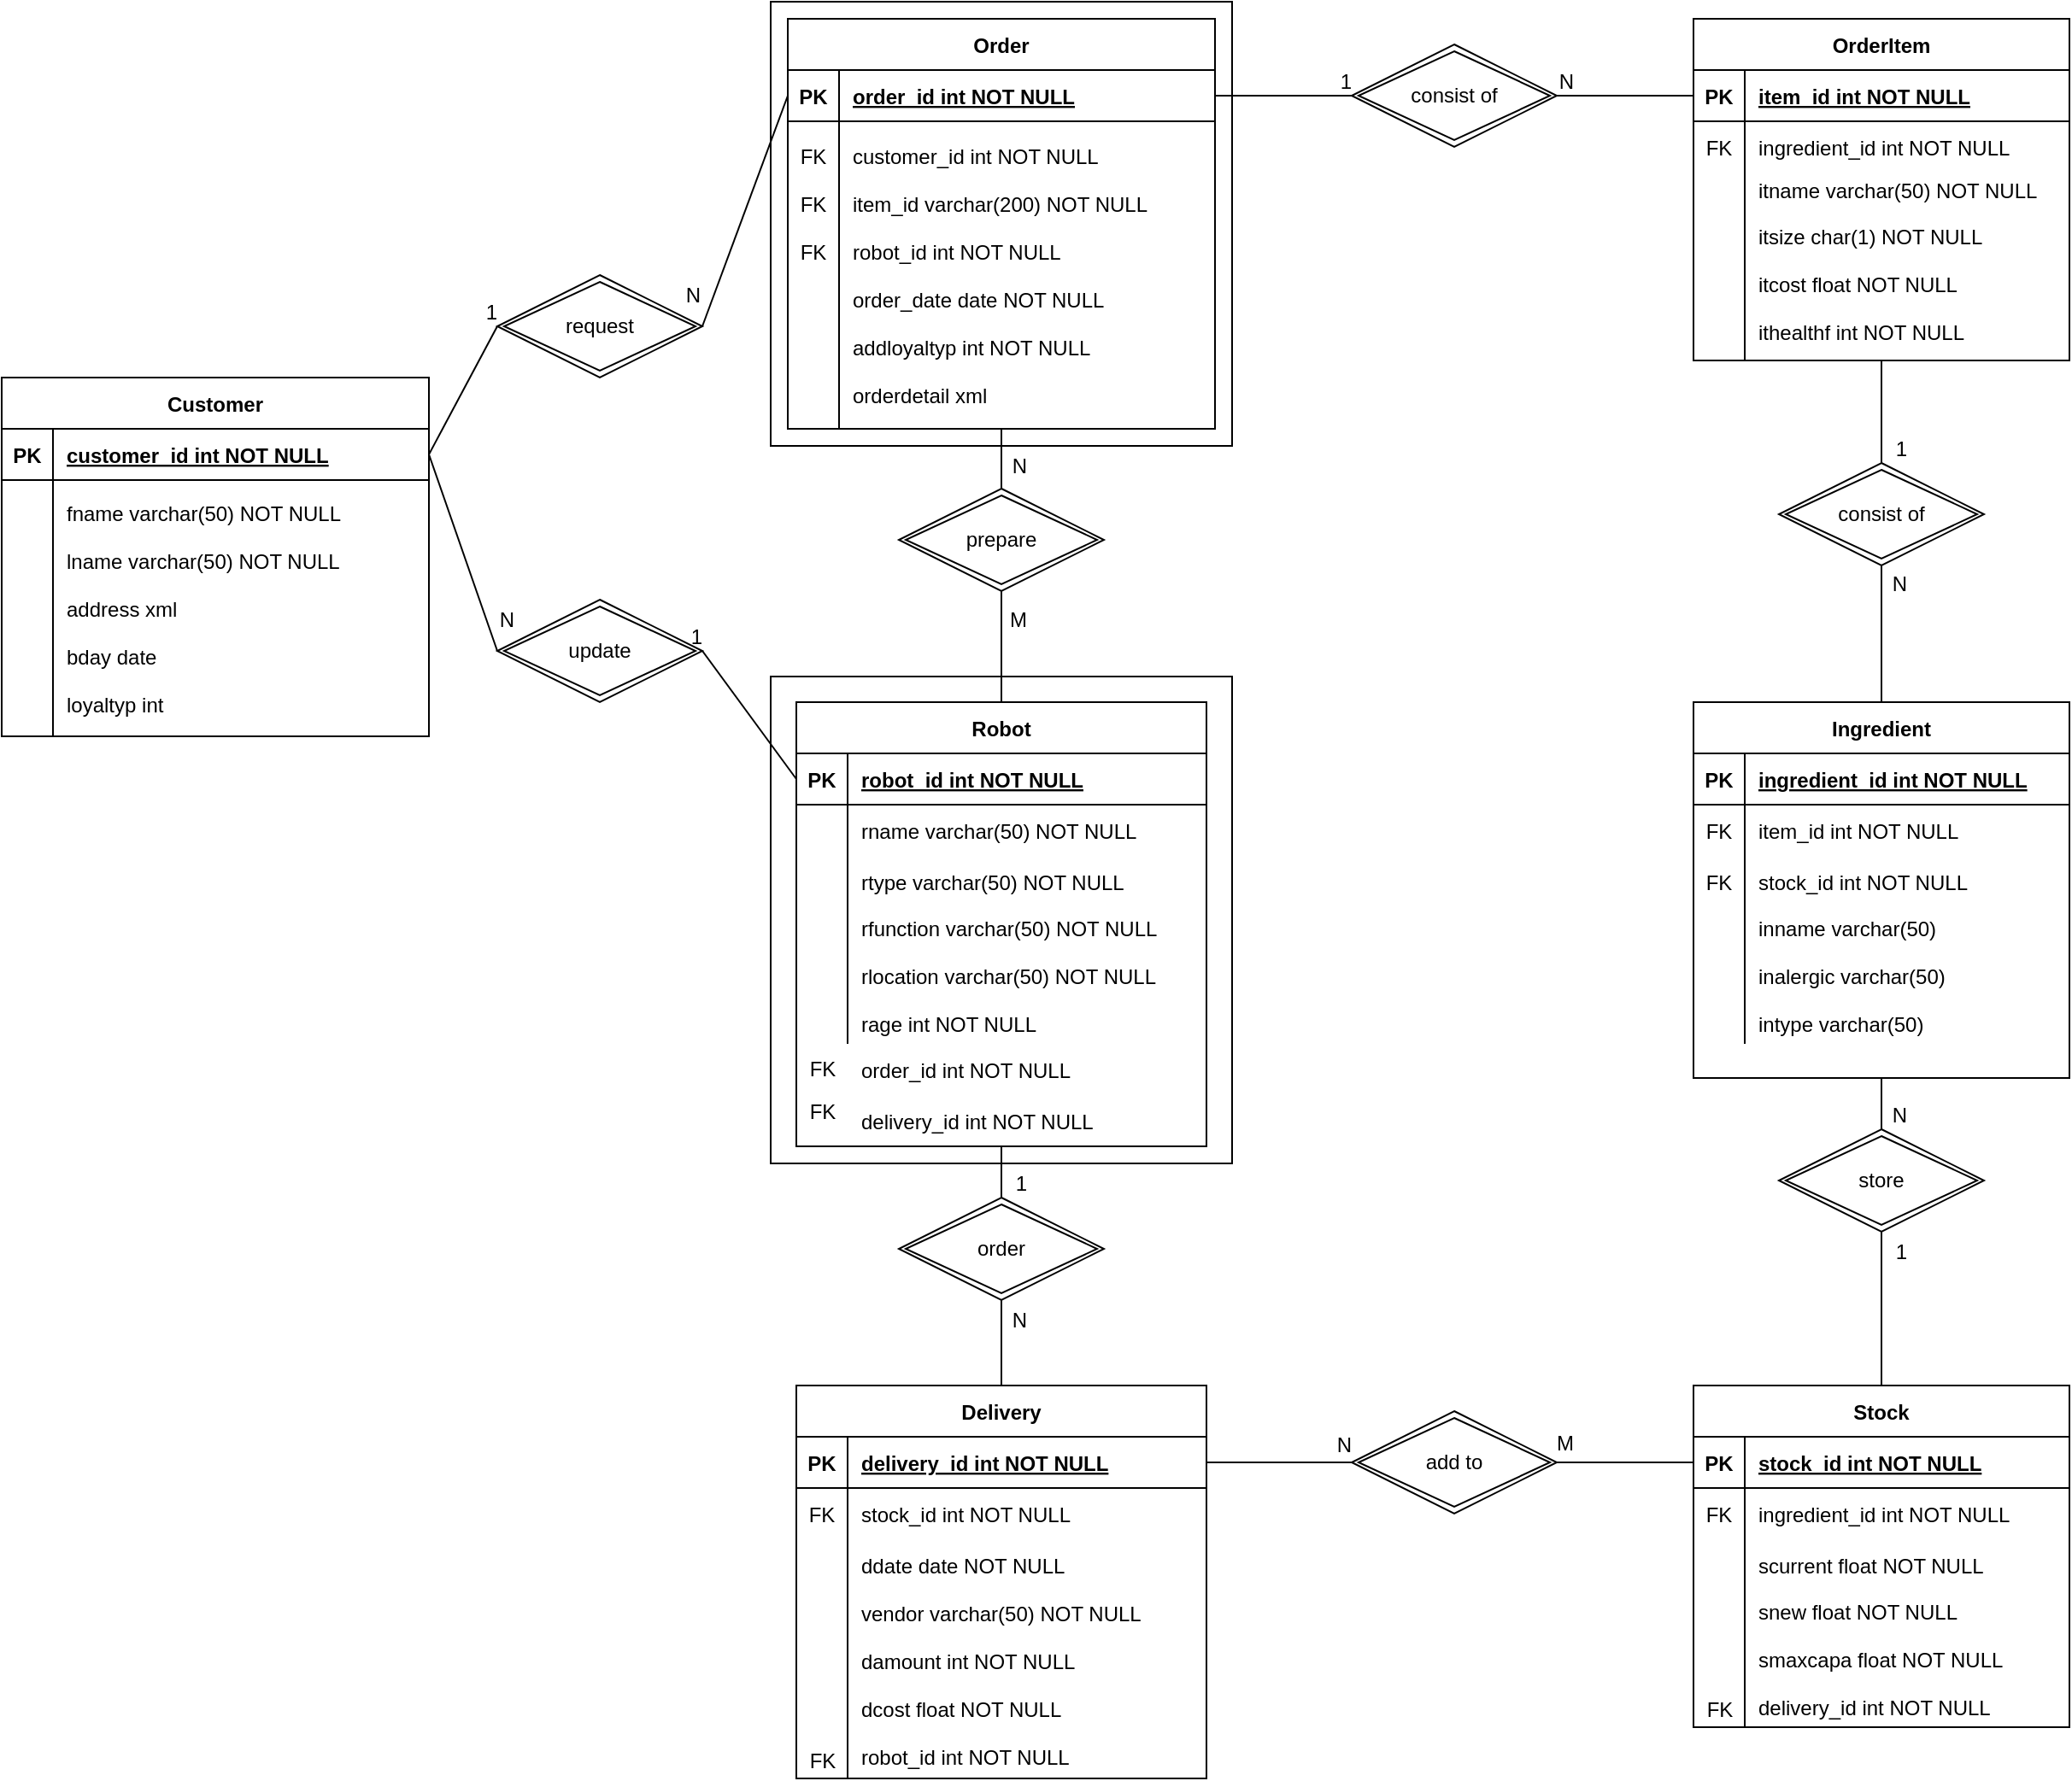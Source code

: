 <mxfile version="14.5.10" type="device"><diagram id="R2lEEEUBdFMjLlhIrx00" name="Page-1"><mxGraphModel dx="1200" dy="634" grid="1" gridSize="10" guides="1" tooltips="1" connect="1" arrows="1" fold="1" page="1" pageScale="1" pageWidth="850" pageHeight="1100" math="0" shadow="0" extFonts="Permanent Marker^https://fonts.googleapis.com/css?family=Permanent+Marker"><root><mxCell id="0"/><mxCell id="1" parent="0"/><mxCell id="C-vyLk0tnHw3VtMMgP7b-2" value="Order" style="shape=table;startSize=30;container=1;collapsible=1;childLayout=tableLayout;fixedRows=1;rowLines=0;fontStyle=1;align=center;resizeLast=1;" parent="1" vertex="1"><mxGeometry x="550" y="10" width="250" height="240" as="geometry"/></mxCell><mxCell id="C-vyLk0tnHw3VtMMgP7b-3" value="" style="shape=partialRectangle;collapsible=0;dropTarget=0;pointerEvents=0;fillColor=none;points=[[0,0.5],[1,0.5]];portConstraint=eastwest;top=0;left=0;right=0;bottom=1;" parent="C-vyLk0tnHw3VtMMgP7b-2" vertex="1"><mxGeometry y="30" width="250" height="30" as="geometry"/></mxCell><mxCell id="C-vyLk0tnHw3VtMMgP7b-4" value="PK" style="shape=partialRectangle;overflow=hidden;connectable=0;fillColor=none;top=0;left=0;bottom=0;right=0;fontStyle=1;" parent="C-vyLk0tnHw3VtMMgP7b-3" vertex="1"><mxGeometry width="30" height="30" as="geometry"/></mxCell><mxCell id="C-vyLk0tnHw3VtMMgP7b-5" value="order_id int NOT NULL " style="shape=partialRectangle;overflow=hidden;connectable=0;fillColor=none;top=0;left=0;bottom=0;right=0;align=left;spacingLeft=6;fontStyle=5;" parent="C-vyLk0tnHw3VtMMgP7b-3" vertex="1"><mxGeometry x="30" width="220" height="30" as="geometry"/></mxCell><mxCell id="C-vyLk0tnHw3VtMMgP7b-6" value="" style="shape=partialRectangle;collapsible=0;dropTarget=0;pointerEvents=0;fillColor=none;points=[[0,0.5],[1,0.5]];portConstraint=eastwest;top=0;left=0;right=0;bottom=0;" parent="C-vyLk0tnHw3VtMMgP7b-2" vertex="1"><mxGeometry y="60" width="250" height="180" as="geometry"/></mxCell><mxCell id="C-vyLk0tnHw3VtMMgP7b-7" value="FK&#xa;&#xa;FK&#xa;&#xa;FK&#xa;&#xa;&#xa;&#xa;&#xa;&#xa;" style="shape=partialRectangle;overflow=hidden;connectable=0;fillColor=none;top=0;left=0;bottom=0;right=0;" parent="C-vyLk0tnHw3VtMMgP7b-6" vertex="1"><mxGeometry width="30" height="180" as="geometry"/></mxCell><mxCell id="C-vyLk0tnHw3VtMMgP7b-8" value="customer_id int NOT NULL&#xa;&#xa;item_id varchar(200) NOT NULL&#xa;&#xa;robot_id int NOT NULL&#xa;&#xa;order_date date NOT NULL&#xa;&#xa;addloyaltyp int NOT NULL&#xa;&#xa;orderdetail xml" style="shape=partialRectangle;overflow=hidden;connectable=0;fillColor=none;top=0;left=0;bottom=0;right=0;align=left;spacingLeft=6;" parent="C-vyLk0tnHw3VtMMgP7b-6" vertex="1"><mxGeometry x="30" width="220" height="180" as="geometry"/></mxCell><mxCell id="C-vyLk0tnHw3VtMMgP7b-23" value="Customer" style="shape=table;startSize=30;container=1;collapsible=1;childLayout=tableLayout;fixedRows=1;rowLines=0;fontStyle=1;align=center;resizeLast=1;" parent="1" vertex="1"><mxGeometry x="90" y="220" width="250" height="210" as="geometry"/></mxCell><mxCell id="C-vyLk0tnHw3VtMMgP7b-24" value="" style="shape=partialRectangle;collapsible=0;dropTarget=0;pointerEvents=0;fillColor=none;points=[[0,0.5],[1,0.5]];portConstraint=eastwest;top=0;left=0;right=0;bottom=1;" parent="C-vyLk0tnHw3VtMMgP7b-23" vertex="1"><mxGeometry y="30" width="250" height="30" as="geometry"/></mxCell><mxCell id="C-vyLk0tnHw3VtMMgP7b-25" value="PK" style="shape=partialRectangle;overflow=hidden;connectable=0;fillColor=none;top=0;left=0;bottom=0;right=0;fontStyle=1;" parent="C-vyLk0tnHw3VtMMgP7b-24" vertex="1"><mxGeometry width="30" height="30" as="geometry"/></mxCell><mxCell id="C-vyLk0tnHw3VtMMgP7b-26" value="customer_id int NOT NULL " style="shape=partialRectangle;overflow=hidden;connectable=0;fillColor=none;top=0;left=0;bottom=0;right=0;align=left;spacingLeft=6;fontStyle=5;" parent="C-vyLk0tnHw3VtMMgP7b-24" vertex="1"><mxGeometry x="30" width="220" height="30" as="geometry"/></mxCell><mxCell id="C-vyLk0tnHw3VtMMgP7b-27" value="" style="shape=partialRectangle;collapsible=0;dropTarget=0;pointerEvents=0;fillColor=none;points=[[0,0.5],[1,0.5]];portConstraint=eastwest;top=0;left=0;right=0;bottom=0;" parent="C-vyLk0tnHw3VtMMgP7b-23" vertex="1"><mxGeometry y="60" width="250" height="150" as="geometry"/></mxCell><mxCell id="C-vyLk0tnHw3VtMMgP7b-28" value="" style="shape=partialRectangle;overflow=hidden;connectable=0;fillColor=none;top=0;left=0;bottom=0;right=0;" parent="C-vyLk0tnHw3VtMMgP7b-27" vertex="1"><mxGeometry width="30" height="150" as="geometry"/></mxCell><mxCell id="C-vyLk0tnHw3VtMMgP7b-29" value="fname varchar(50) NOT NULL&#xa;&#xa;lname varchar(50) NOT NULL&#xa;&#xa;address xml&#xa;&#xa;bday date &#xa;&#xa;loyaltyp int" style="shape=partialRectangle;overflow=hidden;connectable=0;fillColor=none;top=0;left=0;bottom=0;right=0;align=left;spacingLeft=6;" parent="C-vyLk0tnHw3VtMMgP7b-27" vertex="1"><mxGeometry x="30" width="220" height="150" as="geometry"/></mxCell><mxCell id="y70dITbZ_HTp9ip_2e5v-4" value="Robot" style="shape=table;startSize=30;container=1;collapsible=1;childLayout=tableLayout;fixedRows=1;rowLines=0;fontStyle=1;align=center;resizeLast=1;" parent="1" vertex="1"><mxGeometry x="555" y="410" width="240" height="260" as="geometry"><mxRectangle x="540" y="440" width="60" height="30" as="alternateBounds"/></mxGeometry></mxCell><mxCell id="y70dITbZ_HTp9ip_2e5v-5" value="" style="shape=partialRectangle;collapsible=0;dropTarget=0;pointerEvents=0;fillColor=none;top=0;left=0;bottom=1;right=0;points=[[0,0.5],[1,0.5]];portConstraint=eastwest;" parent="y70dITbZ_HTp9ip_2e5v-4" vertex="1"><mxGeometry y="30" width="240" height="30" as="geometry"/></mxCell><mxCell id="y70dITbZ_HTp9ip_2e5v-6" value="PK" style="shape=partialRectangle;connectable=0;fillColor=none;top=0;left=0;bottom=0;right=0;fontStyle=1;overflow=hidden;" parent="y70dITbZ_HTp9ip_2e5v-5" vertex="1"><mxGeometry width="30" height="30" as="geometry"/></mxCell><mxCell id="y70dITbZ_HTp9ip_2e5v-7" value="robot_id int NOT NULL" style="shape=partialRectangle;connectable=0;fillColor=none;top=0;left=0;bottom=0;right=0;align=left;spacingLeft=6;fontStyle=5;overflow=hidden;" parent="y70dITbZ_HTp9ip_2e5v-5" vertex="1"><mxGeometry x="30" width="210" height="30" as="geometry"/></mxCell><mxCell id="y70dITbZ_HTp9ip_2e5v-8" value="" style="shape=partialRectangle;collapsible=0;dropTarget=0;pointerEvents=0;fillColor=none;top=0;left=0;bottom=0;right=0;points=[[0,0.5],[1,0.5]];portConstraint=eastwest;" parent="y70dITbZ_HTp9ip_2e5v-4" vertex="1"><mxGeometry y="60" width="240" height="30" as="geometry"/></mxCell><mxCell id="y70dITbZ_HTp9ip_2e5v-9" value="" style="shape=partialRectangle;connectable=0;fillColor=none;top=0;left=0;bottom=0;right=0;editable=1;overflow=hidden;" parent="y70dITbZ_HTp9ip_2e5v-8" vertex="1"><mxGeometry width="30" height="30" as="geometry"/></mxCell><mxCell id="y70dITbZ_HTp9ip_2e5v-10" value="rname varchar(50) NOT NULL" style="shape=partialRectangle;connectable=0;fillColor=none;top=0;left=0;bottom=0;right=0;align=left;spacingLeft=6;overflow=hidden;" parent="y70dITbZ_HTp9ip_2e5v-8" vertex="1"><mxGeometry x="30" width="210" height="30" as="geometry"/></mxCell><mxCell id="y70dITbZ_HTp9ip_2e5v-11" value="" style="shape=partialRectangle;collapsible=0;dropTarget=0;pointerEvents=0;fillColor=none;top=0;left=0;bottom=0;right=0;points=[[0,0.5],[1,0.5]];portConstraint=eastwest;" parent="y70dITbZ_HTp9ip_2e5v-4" vertex="1"><mxGeometry y="90" width="240" height="30" as="geometry"/></mxCell><mxCell id="y70dITbZ_HTp9ip_2e5v-12" value="" style="shape=partialRectangle;connectable=0;fillColor=none;top=0;left=0;bottom=0;right=0;editable=1;overflow=hidden;" parent="y70dITbZ_HTp9ip_2e5v-11" vertex="1"><mxGeometry width="30" height="30" as="geometry"/></mxCell><mxCell id="y70dITbZ_HTp9ip_2e5v-13" value="rtype varchar(50) NOT NULL" style="shape=partialRectangle;connectable=0;fillColor=none;top=0;left=0;bottom=0;right=0;align=left;spacingLeft=6;overflow=hidden;" parent="y70dITbZ_HTp9ip_2e5v-11" vertex="1"><mxGeometry x="30" width="210" height="30" as="geometry"/></mxCell><mxCell id="y70dITbZ_HTp9ip_2e5v-14" value="" style="shape=partialRectangle;collapsible=0;dropTarget=0;pointerEvents=0;fillColor=none;top=0;left=0;bottom=0;right=0;points=[[0,0.5],[1,0.5]];portConstraint=eastwest;" parent="y70dITbZ_HTp9ip_2e5v-4" vertex="1"><mxGeometry y="120" width="240" height="80" as="geometry"/></mxCell><mxCell id="y70dITbZ_HTp9ip_2e5v-15" value="" style="shape=partialRectangle;connectable=0;fillColor=none;top=0;left=0;bottom=0;right=0;editable=1;overflow=hidden;" parent="y70dITbZ_HTp9ip_2e5v-14" vertex="1"><mxGeometry width="30" height="80" as="geometry"/></mxCell><mxCell id="y70dITbZ_HTp9ip_2e5v-16" value="rfunction varchar(50) NOT NULL&#xa;&#xa;rlocation varchar(50) NOT NULL&#xa;&#xa;rage int NOT NULL" style="shape=partialRectangle;connectable=0;fillColor=none;top=0;left=0;bottom=0;right=0;align=left;spacingLeft=6;overflow=hidden;" parent="y70dITbZ_HTp9ip_2e5v-14" vertex="1"><mxGeometry x="30" width="210" height="80" as="geometry"/></mxCell><mxCell id="y70dITbZ_HTp9ip_2e5v-19" value="request" style="shape=rhombus;double=1;perimeter=rhombusPerimeter;whiteSpace=wrap;html=1;align=center;" parent="1" vertex="1"><mxGeometry x="380" y="160" width="120" height="60" as="geometry"/></mxCell><mxCell id="y70dITbZ_HTp9ip_2e5v-20" value="" style="endArrow=none;html=1;rounded=0;exitX=1;exitY=0.5;exitDx=0;exitDy=0;entryX=0;entryY=0.5;entryDx=0;entryDy=0;" parent="1" source="C-vyLk0tnHw3VtMMgP7b-24" target="y70dITbZ_HTp9ip_2e5v-19" edge="1"><mxGeometry relative="1" as="geometry"><mxPoint x="550" y="520" as="sourcePoint"/><mxPoint x="710" y="520" as="targetPoint"/></mxGeometry></mxCell><mxCell id="y70dITbZ_HTp9ip_2e5v-21" value="1" style="resizable=0;html=1;align=right;verticalAlign=bottom;" parent="y70dITbZ_HTp9ip_2e5v-20" connectable="0" vertex="1"><mxGeometry x="1" relative="1" as="geometry"><mxPoint as="offset"/></mxGeometry></mxCell><mxCell id="y70dITbZ_HTp9ip_2e5v-22" value="" style="endArrow=none;html=1;rounded=0;entryX=1;entryY=0.5;entryDx=0;entryDy=0;exitX=0;exitY=0.5;exitDx=0;exitDy=0;" parent="1" source="C-vyLk0tnHw3VtMMgP7b-3" target="y70dITbZ_HTp9ip_2e5v-19" edge="1"><mxGeometry relative="1" as="geometry"><mxPoint x="840" y="510" as="sourcePoint"/><mxPoint x="710" y="520" as="targetPoint"/></mxGeometry></mxCell><mxCell id="y70dITbZ_HTp9ip_2e5v-23" value="N" style="resizable=0;html=1;align=right;verticalAlign=bottom;" parent="y70dITbZ_HTp9ip_2e5v-22" connectable="0" vertex="1"><mxGeometry x="1" relative="1" as="geometry"><mxPoint x="-0.13" y="-9.73" as="offset"/></mxGeometry></mxCell><mxCell id="y70dITbZ_HTp9ip_2e5v-24" value="prepare" style="shape=rhombus;double=1;perimeter=rhombusPerimeter;whiteSpace=wrap;html=1;align=center;" parent="1" vertex="1"><mxGeometry x="615" y="285" width="120" height="60" as="geometry"/></mxCell><mxCell id="y70dITbZ_HTp9ip_2e5v-25" value="" style="endArrow=none;html=1;rounded=0;exitX=0.5;exitY=0;exitDx=0;exitDy=0;entryX=0.5;entryY=1;entryDx=0;entryDy=0;" parent="1" source="y70dITbZ_HTp9ip_2e5v-4" target="y70dITbZ_HTp9ip_2e5v-24" edge="1"><mxGeometry relative="1" as="geometry"><mxPoint x="550" y="490" as="sourcePoint"/><mxPoint x="710" y="490" as="targetPoint"/></mxGeometry></mxCell><mxCell id="y70dITbZ_HTp9ip_2e5v-27" value="M" style="resizable=0;html=1;align=right;verticalAlign=bottom;" parent="y70dITbZ_HTp9ip_2e5v-25" connectable="0" vertex="1"><mxGeometry x="1" relative="1" as="geometry"><mxPoint x="15" y="25" as="offset"/></mxGeometry></mxCell><mxCell id="y70dITbZ_HTp9ip_2e5v-29" value="" style="endArrow=none;html=1;rounded=0;exitX=0.5;exitY=1;exitDx=0;exitDy=0;entryX=0.5;entryY=0;entryDx=0;entryDy=0;" parent="1" source="C-vyLk0tnHw3VtMMgP7b-2" target="y70dITbZ_HTp9ip_2e5v-24" edge="1"><mxGeometry relative="1" as="geometry"><mxPoint x="550" y="520" as="sourcePoint"/><mxPoint x="710" y="520" as="targetPoint"/></mxGeometry></mxCell><mxCell id="y70dITbZ_HTp9ip_2e5v-30" value="N" style="resizable=0;html=1;align=right;verticalAlign=bottom;" parent="y70dITbZ_HTp9ip_2e5v-29" connectable="0" vertex="1"><mxGeometry x="1" relative="1" as="geometry"><mxPoint x="15" y="-5" as="offset"/></mxGeometry></mxCell><mxCell id="y70dITbZ_HTp9ip_2e5v-31" value="OrderItem" style="shape=table;startSize=30;container=1;collapsible=1;childLayout=tableLayout;fixedRows=1;rowLines=0;fontStyle=1;align=center;resizeLast=1;" parent="1" vertex="1"><mxGeometry x="1080" y="10" width="220" height="200" as="geometry"/></mxCell><mxCell id="y70dITbZ_HTp9ip_2e5v-32" value="" style="shape=partialRectangle;collapsible=0;dropTarget=0;pointerEvents=0;fillColor=none;top=0;left=0;bottom=1;right=0;points=[[0,0.5],[1,0.5]];portConstraint=eastwest;" parent="y70dITbZ_HTp9ip_2e5v-31" vertex="1"><mxGeometry y="30" width="220" height="30" as="geometry"/></mxCell><mxCell id="y70dITbZ_HTp9ip_2e5v-33" value="PK" style="shape=partialRectangle;connectable=0;fillColor=none;top=0;left=0;bottom=0;right=0;fontStyle=1;overflow=hidden;" parent="y70dITbZ_HTp9ip_2e5v-32" vertex="1"><mxGeometry width="30" height="30" as="geometry"/></mxCell><mxCell id="y70dITbZ_HTp9ip_2e5v-34" value="item_id int NOT NULL" style="shape=partialRectangle;connectable=0;fillColor=none;top=0;left=0;bottom=0;right=0;align=left;spacingLeft=6;fontStyle=5;overflow=hidden;" parent="y70dITbZ_HTp9ip_2e5v-32" vertex="1"><mxGeometry x="30" width="190" height="30" as="geometry"/></mxCell><mxCell id="y70dITbZ_HTp9ip_2e5v-35" value="" style="shape=partialRectangle;collapsible=0;dropTarget=0;pointerEvents=0;fillColor=none;top=0;left=0;bottom=0;right=0;points=[[0,0.5],[1,0.5]];portConstraint=eastwest;" parent="y70dITbZ_HTp9ip_2e5v-31" vertex="1"><mxGeometry y="60" width="220" height="30" as="geometry"/></mxCell><mxCell id="y70dITbZ_HTp9ip_2e5v-36" value="FK" style="shape=partialRectangle;connectable=0;fillColor=none;top=0;left=0;bottom=0;right=0;editable=1;overflow=hidden;" parent="y70dITbZ_HTp9ip_2e5v-35" vertex="1"><mxGeometry width="30" height="30" as="geometry"/></mxCell><mxCell id="y70dITbZ_HTp9ip_2e5v-37" value="ingredient_id int NOT NULL" style="shape=partialRectangle;connectable=0;fillColor=none;top=0;left=0;bottom=0;right=0;align=left;spacingLeft=6;overflow=hidden;" parent="y70dITbZ_HTp9ip_2e5v-35" vertex="1"><mxGeometry x="30" width="190" height="30" as="geometry"/></mxCell><mxCell id="y70dITbZ_HTp9ip_2e5v-38" value="" style="shape=partialRectangle;collapsible=0;dropTarget=0;pointerEvents=0;fillColor=none;top=0;left=0;bottom=0;right=0;points=[[0,0.5],[1,0.5]];portConstraint=eastwest;" parent="y70dITbZ_HTp9ip_2e5v-31" vertex="1"><mxGeometry y="90" width="220" height="20" as="geometry"/></mxCell><mxCell id="y70dITbZ_HTp9ip_2e5v-39" value="" style="shape=partialRectangle;connectable=0;fillColor=none;top=0;left=0;bottom=0;right=0;editable=1;overflow=hidden;" parent="y70dITbZ_HTp9ip_2e5v-38" vertex="1"><mxGeometry width="30" height="20" as="geometry"/></mxCell><mxCell id="y70dITbZ_HTp9ip_2e5v-40" value="itname varchar(50) NOT NULL" style="shape=partialRectangle;connectable=0;fillColor=none;top=0;left=0;bottom=0;right=0;align=left;spacingLeft=6;overflow=hidden;" parent="y70dITbZ_HTp9ip_2e5v-38" vertex="1"><mxGeometry x="30" width="190" height="20" as="geometry"/></mxCell><mxCell id="y70dITbZ_HTp9ip_2e5v-41" value="" style="shape=partialRectangle;collapsible=0;dropTarget=0;pointerEvents=0;fillColor=none;top=0;left=0;bottom=0;right=0;points=[[0,0.5],[1,0.5]];portConstraint=eastwest;" parent="y70dITbZ_HTp9ip_2e5v-31" vertex="1"><mxGeometry y="110" width="220" height="90" as="geometry"/></mxCell><mxCell id="y70dITbZ_HTp9ip_2e5v-42" value="" style="shape=partialRectangle;connectable=0;fillColor=none;top=0;left=0;bottom=0;right=0;editable=1;overflow=hidden;" parent="y70dITbZ_HTp9ip_2e5v-41" vertex="1"><mxGeometry width="30" height="90" as="geometry"/></mxCell><mxCell id="y70dITbZ_HTp9ip_2e5v-43" value="itsize char(1) NOT NULL&#xa;&#xa;itcost float NOT NULL&#xa;&#xa;ithealthf int NOT NULL" style="shape=partialRectangle;connectable=0;fillColor=none;top=0;left=0;bottom=0;right=0;align=left;spacingLeft=6;overflow=hidden;" parent="y70dITbZ_HTp9ip_2e5v-41" vertex="1"><mxGeometry x="30" width="190" height="90" as="geometry"/></mxCell><mxCell id="y70dITbZ_HTp9ip_2e5v-44" value="consist of" style="shape=rhombus;double=1;perimeter=rhombusPerimeter;whiteSpace=wrap;html=1;align=center;" parent="1" vertex="1"><mxGeometry x="880" y="25" width="120" height="60" as="geometry"/></mxCell><mxCell id="y70dITbZ_HTp9ip_2e5v-45" value="" style="endArrow=none;html=1;rounded=0;exitX=1;exitY=0.5;exitDx=0;exitDy=0;entryX=0;entryY=0.5;entryDx=0;entryDy=0;" parent="1" source="C-vyLk0tnHw3VtMMgP7b-3" target="y70dITbZ_HTp9ip_2e5v-44" edge="1"><mxGeometry relative="1" as="geometry"><mxPoint x="800" y="84.5" as="sourcePoint"/><mxPoint x="875" y="84.5" as="targetPoint"/></mxGeometry></mxCell><mxCell id="y70dITbZ_HTp9ip_2e5v-46" value="1" style="resizable=0;html=1;align=right;verticalAlign=bottom;" parent="y70dITbZ_HTp9ip_2e5v-45" connectable="0" vertex="1"><mxGeometry x="1" relative="1" as="geometry"><mxPoint as="offset"/></mxGeometry></mxCell><mxCell id="y70dITbZ_HTp9ip_2e5v-47" value="" style="endArrow=none;html=1;rounded=0;entryX=1;entryY=0.5;entryDx=0;entryDy=0;exitX=0;exitY=0.5;exitDx=0;exitDy=0;" parent="1" source="y70dITbZ_HTp9ip_2e5v-32" target="y70dITbZ_HTp9ip_2e5v-44" edge="1"><mxGeometry relative="1" as="geometry"><mxPoint x="1085" y="84.5" as="sourcePoint"/><mxPoint x="1020" y="84.5" as="targetPoint"/></mxGeometry></mxCell><mxCell id="y70dITbZ_HTp9ip_2e5v-48" value="N" style="resizable=0;html=1;align=right;verticalAlign=bottom;" parent="y70dITbZ_HTp9ip_2e5v-47" connectable="0" vertex="1"><mxGeometry x="1" relative="1" as="geometry"><mxPoint x="10" as="offset"/></mxGeometry></mxCell><mxCell id="y70dITbZ_HTp9ip_2e5v-51" value="consist of" style="shape=rhombus;double=1;perimeter=rhombusPerimeter;whiteSpace=wrap;html=1;align=center;" parent="1" vertex="1"><mxGeometry x="1130" y="270" width="120" height="60" as="geometry"/></mxCell><mxCell id="y70dITbZ_HTp9ip_2e5v-52" value="" style="endArrow=none;html=1;rounded=0;exitX=0.5;exitY=1;exitDx=0;exitDy=0;entryX=0.5;entryY=0;entryDx=0;entryDy=0;" parent="1" source="y70dITbZ_HTp9ip_2e5v-31" target="y70dITbZ_HTp9ip_2e5v-51" edge="1"><mxGeometry relative="1" as="geometry"><mxPoint x="1000" y="290" as="sourcePoint"/><mxPoint x="1080" y="290" as="targetPoint"/></mxGeometry></mxCell><mxCell id="y70dITbZ_HTp9ip_2e5v-53" value="1" style="resizable=0;html=1;align=right;verticalAlign=bottom;" parent="y70dITbZ_HTp9ip_2e5v-52" connectable="0" vertex="1"><mxGeometry x="1" relative="1" as="geometry"><mxPoint x="15" as="offset"/></mxGeometry></mxCell><mxCell id="y70dITbZ_HTp9ip_2e5v-54" value="" style="endArrow=none;html=1;rounded=0;entryX=0.5;entryY=1;entryDx=0;entryDy=0;" parent="1" source="y70dITbZ_HTp9ip_2e5v-56" target="y70dITbZ_HTp9ip_2e5v-51" edge="1"><mxGeometry relative="1" as="geometry"><mxPoint x="1170" y="440" as="sourcePoint"/><mxPoint x="1120" y="460" as="targetPoint"/></mxGeometry></mxCell><mxCell id="y70dITbZ_HTp9ip_2e5v-55" value="N" style="resizable=0;html=1;align=right;verticalAlign=bottom;" parent="y70dITbZ_HTp9ip_2e5v-54" connectable="0" vertex="1"><mxGeometry x="1" relative="1" as="geometry"><mxPoint x="15" y="19.68" as="offset"/></mxGeometry></mxCell><mxCell id="y70dITbZ_HTp9ip_2e5v-56" value="Ingredient" style="shape=table;startSize=30;container=1;collapsible=1;childLayout=tableLayout;fixedRows=1;rowLines=0;fontStyle=1;align=center;resizeLast=1;" parent="1" vertex="1"><mxGeometry x="1080" y="410" width="220" height="220" as="geometry"/></mxCell><mxCell id="y70dITbZ_HTp9ip_2e5v-57" value="" style="shape=partialRectangle;collapsible=0;dropTarget=0;pointerEvents=0;fillColor=none;top=0;left=0;bottom=1;right=0;points=[[0,0.5],[1,0.5]];portConstraint=eastwest;" parent="y70dITbZ_HTp9ip_2e5v-56" vertex="1"><mxGeometry y="30" width="220" height="30" as="geometry"/></mxCell><mxCell id="y70dITbZ_HTp9ip_2e5v-58" value="PK" style="shape=partialRectangle;connectable=0;fillColor=none;top=0;left=0;bottom=0;right=0;fontStyle=1;overflow=hidden;" parent="y70dITbZ_HTp9ip_2e5v-57" vertex="1"><mxGeometry width="30" height="30" as="geometry"/></mxCell><mxCell id="y70dITbZ_HTp9ip_2e5v-59" value="ingredient_id int NOT NULL" style="shape=partialRectangle;connectable=0;fillColor=none;top=0;left=0;bottom=0;right=0;align=left;spacingLeft=6;fontStyle=5;overflow=hidden;" parent="y70dITbZ_HTp9ip_2e5v-57" vertex="1"><mxGeometry x="30" width="190" height="30" as="geometry"/></mxCell><mxCell id="y70dITbZ_HTp9ip_2e5v-60" value="" style="shape=partialRectangle;collapsible=0;dropTarget=0;pointerEvents=0;fillColor=none;top=0;left=0;bottom=0;right=0;points=[[0,0.5],[1,0.5]];portConstraint=eastwest;" parent="y70dITbZ_HTp9ip_2e5v-56" vertex="1"><mxGeometry y="60" width="220" height="30" as="geometry"/></mxCell><mxCell id="y70dITbZ_HTp9ip_2e5v-61" value="FK" style="shape=partialRectangle;connectable=0;fillColor=none;top=0;left=0;bottom=0;right=0;editable=1;overflow=hidden;" parent="y70dITbZ_HTp9ip_2e5v-60" vertex="1"><mxGeometry width="30" height="30" as="geometry"/></mxCell><mxCell id="y70dITbZ_HTp9ip_2e5v-62" value="item_id int NOT NULL" style="shape=partialRectangle;connectable=0;fillColor=none;top=0;left=0;bottom=0;right=0;align=left;spacingLeft=6;overflow=hidden;" parent="y70dITbZ_HTp9ip_2e5v-60" vertex="1"><mxGeometry x="30" width="190" height="30" as="geometry"/></mxCell><mxCell id="y70dITbZ_HTp9ip_2e5v-63" value="" style="shape=partialRectangle;collapsible=0;dropTarget=0;pointerEvents=0;fillColor=none;top=0;left=0;bottom=0;right=0;points=[[0,0.5],[1,0.5]];portConstraint=eastwest;" parent="y70dITbZ_HTp9ip_2e5v-56" vertex="1"><mxGeometry y="90" width="220" height="30" as="geometry"/></mxCell><mxCell id="y70dITbZ_HTp9ip_2e5v-64" value="FK" style="shape=partialRectangle;connectable=0;fillColor=none;top=0;left=0;bottom=0;right=0;editable=1;overflow=hidden;" parent="y70dITbZ_HTp9ip_2e5v-63" vertex="1"><mxGeometry width="30" height="30" as="geometry"/></mxCell><mxCell id="y70dITbZ_HTp9ip_2e5v-65" value="stock_id int NOT NULL" style="shape=partialRectangle;connectable=0;fillColor=none;top=0;left=0;bottom=0;right=0;align=left;spacingLeft=6;overflow=hidden;" parent="y70dITbZ_HTp9ip_2e5v-63" vertex="1"><mxGeometry x="30" width="190" height="30" as="geometry"/></mxCell><mxCell id="y70dITbZ_HTp9ip_2e5v-66" value="" style="shape=partialRectangle;collapsible=0;dropTarget=0;pointerEvents=0;fillColor=none;top=0;left=0;bottom=0;right=0;points=[[0,0.5],[1,0.5]];portConstraint=eastwest;" parent="y70dITbZ_HTp9ip_2e5v-56" vertex="1"><mxGeometry y="120" width="220" height="80" as="geometry"/></mxCell><mxCell id="y70dITbZ_HTp9ip_2e5v-67" value="" style="shape=partialRectangle;connectable=0;fillColor=none;top=0;left=0;bottom=0;right=0;editable=1;overflow=hidden;" parent="y70dITbZ_HTp9ip_2e5v-66" vertex="1"><mxGeometry width="30" height="80" as="geometry"/></mxCell><mxCell id="y70dITbZ_HTp9ip_2e5v-68" value="inname varchar(50)&#xa;&#xa;inalergic varchar(50)&#xa;&#xa;intype varchar(50)" style="shape=partialRectangle;connectable=0;fillColor=none;top=0;left=0;bottom=0;right=0;align=left;spacingLeft=6;overflow=hidden;" parent="y70dITbZ_HTp9ip_2e5v-66" vertex="1"><mxGeometry x="30" width="190" height="80" as="geometry"/></mxCell><mxCell id="y70dITbZ_HTp9ip_2e5v-69" value="store" style="shape=rhombus;double=1;perimeter=rhombusPerimeter;whiteSpace=wrap;html=1;align=center;" parent="1" vertex="1"><mxGeometry x="1130" y="660" width="120" height="60" as="geometry"/></mxCell><mxCell id="y70dITbZ_HTp9ip_2e5v-70" value="" style="endArrow=none;html=1;rounded=0;exitX=0.5;exitY=1;exitDx=0;exitDy=0;entryX=0.5;entryY=0;entryDx=0;entryDy=0;" parent="1" source="y70dITbZ_HTp9ip_2e5v-56" target="y70dITbZ_HTp9ip_2e5v-69" edge="1"><mxGeometry relative="1" as="geometry"><mxPoint x="940" y="480" as="sourcePoint"/><mxPoint x="1100" y="480" as="targetPoint"/></mxGeometry></mxCell><mxCell id="y70dITbZ_HTp9ip_2e5v-71" value="N" style="resizable=0;html=1;align=right;verticalAlign=bottom;" parent="y70dITbZ_HTp9ip_2e5v-70" connectable="0" vertex="1"><mxGeometry x="1" relative="1" as="geometry"><mxPoint x="15" as="offset"/></mxGeometry></mxCell><mxCell id="y70dITbZ_HTp9ip_2e5v-72" value="Stock" style="shape=table;startSize=30;container=1;collapsible=1;childLayout=tableLayout;fixedRows=1;rowLines=0;fontStyle=1;align=center;resizeLast=1;" parent="1" vertex="1"><mxGeometry x="1080" y="810" width="220" height="200" as="geometry"/></mxCell><mxCell id="y70dITbZ_HTp9ip_2e5v-73" value="" style="shape=partialRectangle;collapsible=0;dropTarget=0;pointerEvents=0;fillColor=none;top=0;left=0;bottom=1;right=0;points=[[0,0.5],[1,0.5]];portConstraint=eastwest;" parent="y70dITbZ_HTp9ip_2e5v-72" vertex="1"><mxGeometry y="30" width="220" height="30" as="geometry"/></mxCell><mxCell id="y70dITbZ_HTp9ip_2e5v-74" value="PK" style="shape=partialRectangle;connectable=0;fillColor=none;top=0;left=0;bottom=0;right=0;fontStyle=1;overflow=hidden;" parent="y70dITbZ_HTp9ip_2e5v-73" vertex="1"><mxGeometry width="30" height="30" as="geometry"/></mxCell><mxCell id="y70dITbZ_HTp9ip_2e5v-75" value="stock_id int NOT NULL" style="shape=partialRectangle;connectable=0;fillColor=none;top=0;left=0;bottom=0;right=0;align=left;spacingLeft=6;fontStyle=5;overflow=hidden;" parent="y70dITbZ_HTp9ip_2e5v-73" vertex="1"><mxGeometry x="30" width="190" height="30" as="geometry"/></mxCell><mxCell id="y70dITbZ_HTp9ip_2e5v-76" value="" style="shape=partialRectangle;collapsible=0;dropTarget=0;pointerEvents=0;fillColor=none;top=0;left=0;bottom=0;right=0;points=[[0,0.5],[1,0.5]];portConstraint=eastwest;" parent="y70dITbZ_HTp9ip_2e5v-72" vertex="1"><mxGeometry y="60" width="220" height="30" as="geometry"/></mxCell><mxCell id="y70dITbZ_HTp9ip_2e5v-77" value="FK" style="shape=partialRectangle;connectable=0;fillColor=none;top=0;left=0;bottom=0;right=0;editable=1;overflow=hidden;" parent="y70dITbZ_HTp9ip_2e5v-76" vertex="1"><mxGeometry width="30" height="30" as="geometry"/></mxCell><mxCell id="y70dITbZ_HTp9ip_2e5v-78" value="ingredient_id int NOT NULL" style="shape=partialRectangle;connectable=0;fillColor=none;top=0;left=0;bottom=0;right=0;align=left;spacingLeft=6;overflow=hidden;" parent="y70dITbZ_HTp9ip_2e5v-76" vertex="1"><mxGeometry x="30" width="190" height="30" as="geometry"/></mxCell><mxCell id="y70dITbZ_HTp9ip_2e5v-79" value="" style="shape=partialRectangle;collapsible=0;dropTarget=0;pointerEvents=0;fillColor=none;top=0;left=0;bottom=0;right=0;points=[[0,0.5],[1,0.5]];portConstraint=eastwest;" parent="y70dITbZ_HTp9ip_2e5v-72" vertex="1"><mxGeometry y="90" width="220" height="30" as="geometry"/></mxCell><mxCell id="y70dITbZ_HTp9ip_2e5v-80" value="" style="shape=partialRectangle;connectable=0;fillColor=none;top=0;left=0;bottom=0;right=0;editable=1;overflow=hidden;" parent="y70dITbZ_HTp9ip_2e5v-79" vertex="1"><mxGeometry width="30" height="30" as="geometry"/></mxCell><mxCell id="y70dITbZ_HTp9ip_2e5v-81" value="scurrent float NOT NULL" style="shape=partialRectangle;connectable=0;fillColor=none;top=0;left=0;bottom=0;right=0;align=left;spacingLeft=6;overflow=hidden;" parent="y70dITbZ_HTp9ip_2e5v-79" vertex="1"><mxGeometry x="30" width="190" height="30" as="geometry"/></mxCell><mxCell id="y70dITbZ_HTp9ip_2e5v-82" value="" style="shape=partialRectangle;collapsible=0;dropTarget=0;pointerEvents=0;fillColor=none;top=0;left=0;bottom=0;right=0;points=[[0,0.5],[1,0.5]];portConstraint=eastwest;" parent="y70dITbZ_HTp9ip_2e5v-72" vertex="1"><mxGeometry y="120" width="220" height="80" as="geometry"/></mxCell><mxCell id="y70dITbZ_HTp9ip_2e5v-83" value="" style="shape=partialRectangle;connectable=0;fillColor=none;top=0;left=0;bottom=0;right=0;editable=1;overflow=hidden;" parent="y70dITbZ_HTp9ip_2e5v-82" vertex="1"><mxGeometry width="30" height="80" as="geometry"/></mxCell><mxCell id="y70dITbZ_HTp9ip_2e5v-84" value="snew float NOT NULL&#xa;&#xa;smaxcapa float NOT NULL&#xa;&#xa;delivery_id int NOT NULL" style="shape=partialRectangle;connectable=0;fillColor=none;top=0;left=0;bottom=0;right=0;align=left;spacingLeft=6;overflow=hidden;" parent="y70dITbZ_HTp9ip_2e5v-82" vertex="1"><mxGeometry x="30" width="190" height="80" as="geometry"/></mxCell><mxCell id="y70dITbZ_HTp9ip_2e5v-85" value="" style="endArrow=none;html=1;rounded=0;entryX=0.5;entryY=1;entryDx=0;entryDy=0;exitX=0.5;exitY=0;exitDx=0;exitDy=0;" parent="1" source="y70dITbZ_HTp9ip_2e5v-72" target="y70dITbZ_HTp9ip_2e5v-69" edge="1"><mxGeometry relative="1" as="geometry"><mxPoint x="1110" y="450" as="sourcePoint"/><mxPoint x="1270" y="450" as="targetPoint"/></mxGeometry></mxCell><mxCell id="y70dITbZ_HTp9ip_2e5v-86" value="1" style="resizable=0;html=1;align=right;verticalAlign=bottom;" parent="y70dITbZ_HTp9ip_2e5v-85" connectable="0" vertex="1"><mxGeometry x="1" relative="1" as="geometry"><mxPoint x="15" y="20" as="offset"/></mxGeometry></mxCell><mxCell id="y70dITbZ_HTp9ip_2e5v-87" value="Delivery" style="shape=table;startSize=30;container=1;collapsible=1;childLayout=tableLayout;fixedRows=1;rowLines=0;fontStyle=1;align=center;resizeLast=1;" parent="1" vertex="1"><mxGeometry x="555" y="810" width="240" height="230" as="geometry"><mxRectangle x="540" y="440" width="60" height="30" as="alternateBounds"/></mxGeometry></mxCell><mxCell id="y70dITbZ_HTp9ip_2e5v-88" value="" style="shape=partialRectangle;collapsible=0;dropTarget=0;pointerEvents=0;fillColor=none;top=0;left=0;bottom=1;right=0;points=[[0,0.5],[1,0.5]];portConstraint=eastwest;" parent="y70dITbZ_HTp9ip_2e5v-87" vertex="1"><mxGeometry y="30" width="240" height="30" as="geometry"/></mxCell><mxCell id="y70dITbZ_HTp9ip_2e5v-89" value="PK" style="shape=partialRectangle;connectable=0;fillColor=none;top=0;left=0;bottom=0;right=0;fontStyle=1;overflow=hidden;" parent="y70dITbZ_HTp9ip_2e5v-88" vertex="1"><mxGeometry width="30" height="30" as="geometry"/></mxCell><mxCell id="y70dITbZ_HTp9ip_2e5v-90" value="delivery_id int NOT NULL" style="shape=partialRectangle;connectable=0;fillColor=none;top=0;left=0;bottom=0;right=0;align=left;spacingLeft=6;fontStyle=5;overflow=hidden;" parent="y70dITbZ_HTp9ip_2e5v-88" vertex="1"><mxGeometry x="30" width="210" height="30" as="geometry"/></mxCell><mxCell id="y70dITbZ_HTp9ip_2e5v-91" value="" style="shape=partialRectangle;collapsible=0;dropTarget=0;pointerEvents=0;fillColor=none;top=0;left=0;bottom=0;right=0;points=[[0,0.5],[1,0.5]];portConstraint=eastwest;" parent="y70dITbZ_HTp9ip_2e5v-87" vertex="1"><mxGeometry y="60" width="240" height="30" as="geometry"/></mxCell><mxCell id="y70dITbZ_HTp9ip_2e5v-92" value="FK" style="shape=partialRectangle;connectable=0;fillColor=none;top=0;left=0;bottom=0;right=0;editable=1;overflow=hidden;" parent="y70dITbZ_HTp9ip_2e5v-91" vertex="1"><mxGeometry width="30" height="30" as="geometry"/></mxCell><mxCell id="y70dITbZ_HTp9ip_2e5v-93" value="stock_id int NOT NULL" style="shape=partialRectangle;connectable=0;fillColor=none;top=0;left=0;bottom=0;right=0;align=left;spacingLeft=6;overflow=hidden;" parent="y70dITbZ_HTp9ip_2e5v-91" vertex="1"><mxGeometry x="30" width="210" height="30" as="geometry"/></mxCell><mxCell id="y70dITbZ_HTp9ip_2e5v-94" value="" style="shape=partialRectangle;collapsible=0;dropTarget=0;pointerEvents=0;fillColor=none;top=0;left=0;bottom=0;right=0;points=[[0,0.5],[1,0.5]];portConstraint=eastwest;" parent="y70dITbZ_HTp9ip_2e5v-87" vertex="1"><mxGeometry y="90" width="240" height="30" as="geometry"/></mxCell><mxCell id="y70dITbZ_HTp9ip_2e5v-95" value="" style="shape=partialRectangle;connectable=0;fillColor=none;top=0;left=0;bottom=0;right=0;editable=1;overflow=hidden;" parent="y70dITbZ_HTp9ip_2e5v-94" vertex="1"><mxGeometry width="30" height="30" as="geometry"/></mxCell><mxCell id="y70dITbZ_HTp9ip_2e5v-96" value="ddate date NOT NULL" style="shape=partialRectangle;connectable=0;fillColor=none;top=0;left=0;bottom=0;right=0;align=left;spacingLeft=6;overflow=hidden;" parent="y70dITbZ_HTp9ip_2e5v-94" vertex="1"><mxGeometry x="30" width="210" height="30" as="geometry"/></mxCell><mxCell id="y70dITbZ_HTp9ip_2e5v-97" value="" style="shape=partialRectangle;collapsible=0;dropTarget=0;pointerEvents=0;fillColor=none;top=0;left=0;bottom=0;right=0;points=[[0,0.5],[1,0.5]];portConstraint=eastwest;" parent="y70dITbZ_HTp9ip_2e5v-87" vertex="1"><mxGeometry y="120" width="240" height="110" as="geometry"/></mxCell><mxCell id="y70dITbZ_HTp9ip_2e5v-98" value="" style="shape=partialRectangle;connectable=0;fillColor=none;top=0;left=0;bottom=0;right=0;editable=1;overflow=hidden;" parent="y70dITbZ_HTp9ip_2e5v-97" vertex="1"><mxGeometry width="30" height="110" as="geometry"/></mxCell><mxCell id="y70dITbZ_HTp9ip_2e5v-99" value="vendor varchar(50) NOT NULL&#xa;&#xa;damount int NOT NULL&#xa;&#xa;dcost float NOT NULL&#xa;&#xa;robot_id int NOT NULL" style="shape=partialRectangle;connectable=0;fillColor=none;top=0;left=0;bottom=0;right=0;align=left;spacingLeft=6;overflow=hidden;" parent="y70dITbZ_HTp9ip_2e5v-97" vertex="1"><mxGeometry x="30" width="210" height="110" as="geometry"/></mxCell><mxCell id="y70dITbZ_HTp9ip_2e5v-100" value="add to" style="shape=rhombus;double=1;perimeter=rhombusPerimeter;whiteSpace=wrap;html=1;align=center;" parent="1" vertex="1"><mxGeometry x="880" y="825" width="120" height="60" as="geometry"/></mxCell><mxCell id="y70dITbZ_HTp9ip_2e5v-101" value="order" style="shape=rhombus;double=1;perimeter=rhombusPerimeter;whiteSpace=wrap;html=1;align=center;" parent="1" vertex="1"><mxGeometry x="615" y="700" width="120" height="60" as="geometry"/></mxCell><mxCell id="y70dITbZ_HTp9ip_2e5v-102" value="" style="endArrow=none;html=1;rounded=0;exitX=0.5;exitY=1;exitDx=0;exitDy=0;entryX=0.5;entryY=0;entryDx=0;entryDy=0;" parent="1" source="y70dITbZ_HTp9ip_2e5v-4" target="y70dITbZ_HTp9ip_2e5v-101" edge="1"><mxGeometry relative="1" as="geometry"><mxPoint x="720" y="480" as="sourcePoint"/><mxPoint x="880" y="480" as="targetPoint"/></mxGeometry></mxCell><mxCell id="y70dITbZ_HTp9ip_2e5v-103" value="1" style="resizable=0;html=1;align=right;verticalAlign=bottom;" parent="y70dITbZ_HTp9ip_2e5v-102" connectable="0" vertex="1"><mxGeometry x="1" relative="1" as="geometry"><mxPoint x="15" as="offset"/></mxGeometry></mxCell><mxCell id="y70dITbZ_HTp9ip_2e5v-104" value="" style="endArrow=none;html=1;rounded=0;exitX=0.5;exitY=1;exitDx=0;exitDy=0;entryX=0.5;entryY=0;entryDx=0;entryDy=0;" parent="1" source="y70dITbZ_HTp9ip_2e5v-101" target="y70dITbZ_HTp9ip_2e5v-87" edge="1"><mxGeometry relative="1" as="geometry"><mxPoint x="735" y="680" as="sourcePoint"/><mxPoint x="735" y="750" as="targetPoint"/></mxGeometry></mxCell><mxCell id="y70dITbZ_HTp9ip_2e5v-105" value="N" style="resizable=0;html=1;align=right;verticalAlign=bottom;" parent="y70dITbZ_HTp9ip_2e5v-104" connectable="0" vertex="1"><mxGeometry x="1" relative="1" as="geometry"><mxPoint x="15" y="-30" as="offset"/></mxGeometry></mxCell><mxCell id="y70dITbZ_HTp9ip_2e5v-106" value="" style="endArrow=none;html=1;rounded=0;exitX=1;exitY=0.5;exitDx=0;exitDy=0;entryX=0;entryY=0.5;entryDx=0;entryDy=0;" parent="1" source="y70dITbZ_HTp9ip_2e5v-100" target="y70dITbZ_HTp9ip_2e5v-73" edge="1"><mxGeometry relative="1" as="geometry"><mxPoint x="880" y="705" as="sourcePoint"/><mxPoint x="941" y="705" as="targetPoint"/></mxGeometry></mxCell><mxCell id="y70dITbZ_HTp9ip_2e5v-107" value="M" style="resizable=0;html=1;align=right;verticalAlign=bottom;" parent="y70dITbZ_HTp9ip_2e5v-106" connectable="0" vertex="1"><mxGeometry x="1" relative="1" as="geometry"><mxPoint x="-70" y="-3" as="offset"/></mxGeometry></mxCell><mxCell id="y70dITbZ_HTp9ip_2e5v-108" value="" style="endArrow=none;html=1;rounded=0;entryX=1;entryY=0.5;entryDx=0;entryDy=0;exitX=0;exitY=0.5;exitDx=0;exitDy=0;" parent="1" source="y70dITbZ_HTp9ip_2e5v-100" target="y70dITbZ_HTp9ip_2e5v-88" edge="1"><mxGeometry relative="1" as="geometry"><mxPoint x="915" y="710" as="sourcePoint"/><mxPoint x="850" y="710" as="targetPoint"/></mxGeometry></mxCell><mxCell id="y70dITbZ_HTp9ip_2e5v-109" value="N" style="resizable=0;html=1;align=right;verticalAlign=bottom;" parent="y70dITbZ_HTp9ip_2e5v-108" connectable="0" vertex="1"><mxGeometry x="1" relative="1" as="geometry"><mxPoint x="85" y="-2" as="offset"/></mxGeometry></mxCell><mxCell id="y70dITbZ_HTp9ip_2e5v-111" value="update" style="shape=rhombus;double=1;perimeter=rhombusPerimeter;whiteSpace=wrap;html=1;align=center;" parent="1" vertex="1"><mxGeometry x="380" y="350" width="120" height="60" as="geometry"/></mxCell><mxCell id="y70dITbZ_HTp9ip_2e5v-112" value="" style="endArrow=none;html=1;rounded=0;exitX=0;exitY=0.5;exitDx=0;exitDy=0;entryX=1;entryY=0.5;entryDx=0;entryDy=0;" parent="1" source="y70dITbZ_HTp9ip_2e5v-5" target="y70dITbZ_HTp9ip_2e5v-111" edge="1"><mxGeometry relative="1" as="geometry"><mxPoint x="350" y="295" as="sourcePoint"/><mxPoint x="390" y="200" as="targetPoint"/></mxGeometry></mxCell><mxCell id="y70dITbZ_HTp9ip_2e5v-113" value="1" style="resizable=0;html=1;align=right;verticalAlign=bottom;" parent="y70dITbZ_HTp9ip_2e5v-112" connectable="0" vertex="1"><mxGeometry x="1" relative="1" as="geometry"><mxPoint as="offset"/></mxGeometry></mxCell><mxCell id="y70dITbZ_HTp9ip_2e5v-114" value="" style="endArrow=none;html=1;rounded=0;entryX=0;entryY=0.5;entryDx=0;entryDy=0;exitX=1;exitY=0.5;exitDx=0;exitDy=0;" parent="1" source="C-vyLk0tnHw3VtMMgP7b-24" target="y70dITbZ_HTp9ip_2e5v-111" edge="1"><mxGeometry relative="1" as="geometry"><mxPoint x="560" y="95" as="sourcePoint"/><mxPoint x="510" y="200" as="targetPoint"/></mxGeometry></mxCell><mxCell id="y70dITbZ_HTp9ip_2e5v-115" value="N" style="resizable=0;html=1;align=right;verticalAlign=bottom;" parent="y70dITbZ_HTp9ip_2e5v-114" connectable="0" vertex="1"><mxGeometry x="1" relative="1" as="geometry"><mxPoint x="10.03" y="-9.73" as="offset"/></mxGeometry></mxCell><mxCell id="y70dITbZ_HTp9ip_2e5v-126" value="" style="rounded=0;whiteSpace=wrap;html=1;fillColor=none;" parent="1" vertex="1"><mxGeometry x="540" width="270" height="260" as="geometry"/></mxCell><mxCell id="y70dITbZ_HTp9ip_2e5v-128" value="" style="rounded=0;whiteSpace=wrap;html=1;fillColor=none;" parent="1" vertex="1"><mxGeometry x="540" y="395" width="270" height="285" as="geometry"/></mxCell><mxCell id="02ZyCbYP8LwF07xz0jji-1" value="order_id int NOT NULL " style="shape=partialRectangle;connectable=0;fillColor=none;top=0;left=0;bottom=0;right=0;align=left;spacingLeft=6;overflow=hidden;" vertex="1" parent="1"><mxGeometry x="585" y="610" width="210" height="30" as="geometry"/></mxCell><mxCell id="02ZyCbYP8LwF07xz0jji-2" value="delivery_id int NOT NULL" style="shape=partialRectangle;connectable=0;fillColor=none;top=0;left=0;bottom=0;right=0;align=left;spacingLeft=6;overflow=hidden;" vertex="1" parent="1"><mxGeometry x="585" y="640" width="210" height="30" as="geometry"/></mxCell><mxCell id="02ZyCbYP8LwF07xz0jji-3" value="FK" style="text;html=1;align=center;verticalAlign=middle;resizable=0;points=[];autosize=1;strokeColor=none;" vertex="1" parent="1"><mxGeometry x="555" y="615" width="30" height="20" as="geometry"/></mxCell><mxCell id="02ZyCbYP8LwF07xz0jji-4" value="FK" style="text;html=1;align=center;verticalAlign=middle;resizable=0;points=[];autosize=1;strokeColor=none;" vertex="1" parent="1"><mxGeometry x="555" y="640" width="30" height="20" as="geometry"/></mxCell><mxCell id="02ZyCbYP8LwF07xz0jji-5" value="FK" style="text;html=1;align=center;verticalAlign=middle;resizable=0;points=[];autosize=1;strokeColor=none;" vertex="1" parent="1"><mxGeometry x="555" y="1020" width="30" height="20" as="geometry"/></mxCell><mxCell id="02ZyCbYP8LwF07xz0jji-6" value="FK" style="text;html=1;align=center;verticalAlign=middle;resizable=0;points=[];autosize=1;strokeColor=none;" vertex="1" parent="1"><mxGeometry x="1080" y="990" width="30" height="20" as="geometry"/></mxCell></root></mxGraphModel></diagram></mxfile>